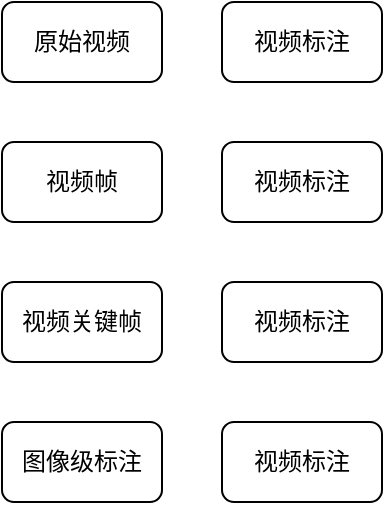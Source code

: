 <mxfile>
    <diagram id="ViOI_AU_hL_N6fjVjX0K" name="Page-1">
        <mxGraphModel dx="641" dy="470" grid="1" gridSize="10" guides="1" tooltips="1" connect="1" arrows="1" fold="1" page="1" pageScale="1" pageWidth="850" pageHeight="1100" math="0" shadow="0">
            <root>
                <mxCell id="0"/>
                <mxCell id="1" parent="0"/>
                <mxCell id="2" value="原始视频" style="rounded=1;whiteSpace=wrap;html=1;" vertex="1" parent="1">
                    <mxGeometry x="360" y="280" width="80" height="40" as="geometry"/>
                </mxCell>
                <mxCell id="3" value="视频帧" style="rounded=1;whiteSpace=wrap;html=1;" vertex="1" parent="1">
                    <mxGeometry x="360" y="350" width="80" height="40" as="geometry"/>
                </mxCell>
                <mxCell id="4" value="视频关键帧" style="rounded=1;whiteSpace=wrap;html=1;" vertex="1" parent="1">
                    <mxGeometry x="360" y="420" width="80" height="40" as="geometry"/>
                </mxCell>
                <mxCell id="5" value="图像级&lt;span style=&quot;background-color: transparent;&quot;&gt;标注&lt;/span&gt;" style="rounded=1;whiteSpace=wrap;html=1;" vertex="1" parent="1">
                    <mxGeometry x="360" y="490" width="80" height="40" as="geometry"/>
                </mxCell>
                <mxCell id="7" value="视频标注" style="rounded=1;whiteSpace=wrap;html=1;" vertex="1" parent="1">
                    <mxGeometry x="470" y="490" width="80" height="40" as="geometry"/>
                </mxCell>
                <mxCell id="8" value="视频标注" style="rounded=1;whiteSpace=wrap;html=1;" vertex="1" parent="1">
                    <mxGeometry x="470" y="420" width="80" height="40" as="geometry"/>
                </mxCell>
                <mxCell id="9" value="视频标注" style="rounded=1;whiteSpace=wrap;html=1;" vertex="1" parent="1">
                    <mxGeometry x="470" y="350" width="80" height="40" as="geometry"/>
                </mxCell>
                <mxCell id="10" value="视频标注" style="rounded=1;whiteSpace=wrap;html=1;" vertex="1" parent="1">
                    <mxGeometry x="470" y="280" width="80" height="40" as="geometry"/>
                </mxCell>
            </root>
        </mxGraphModel>
    </diagram>
</mxfile>